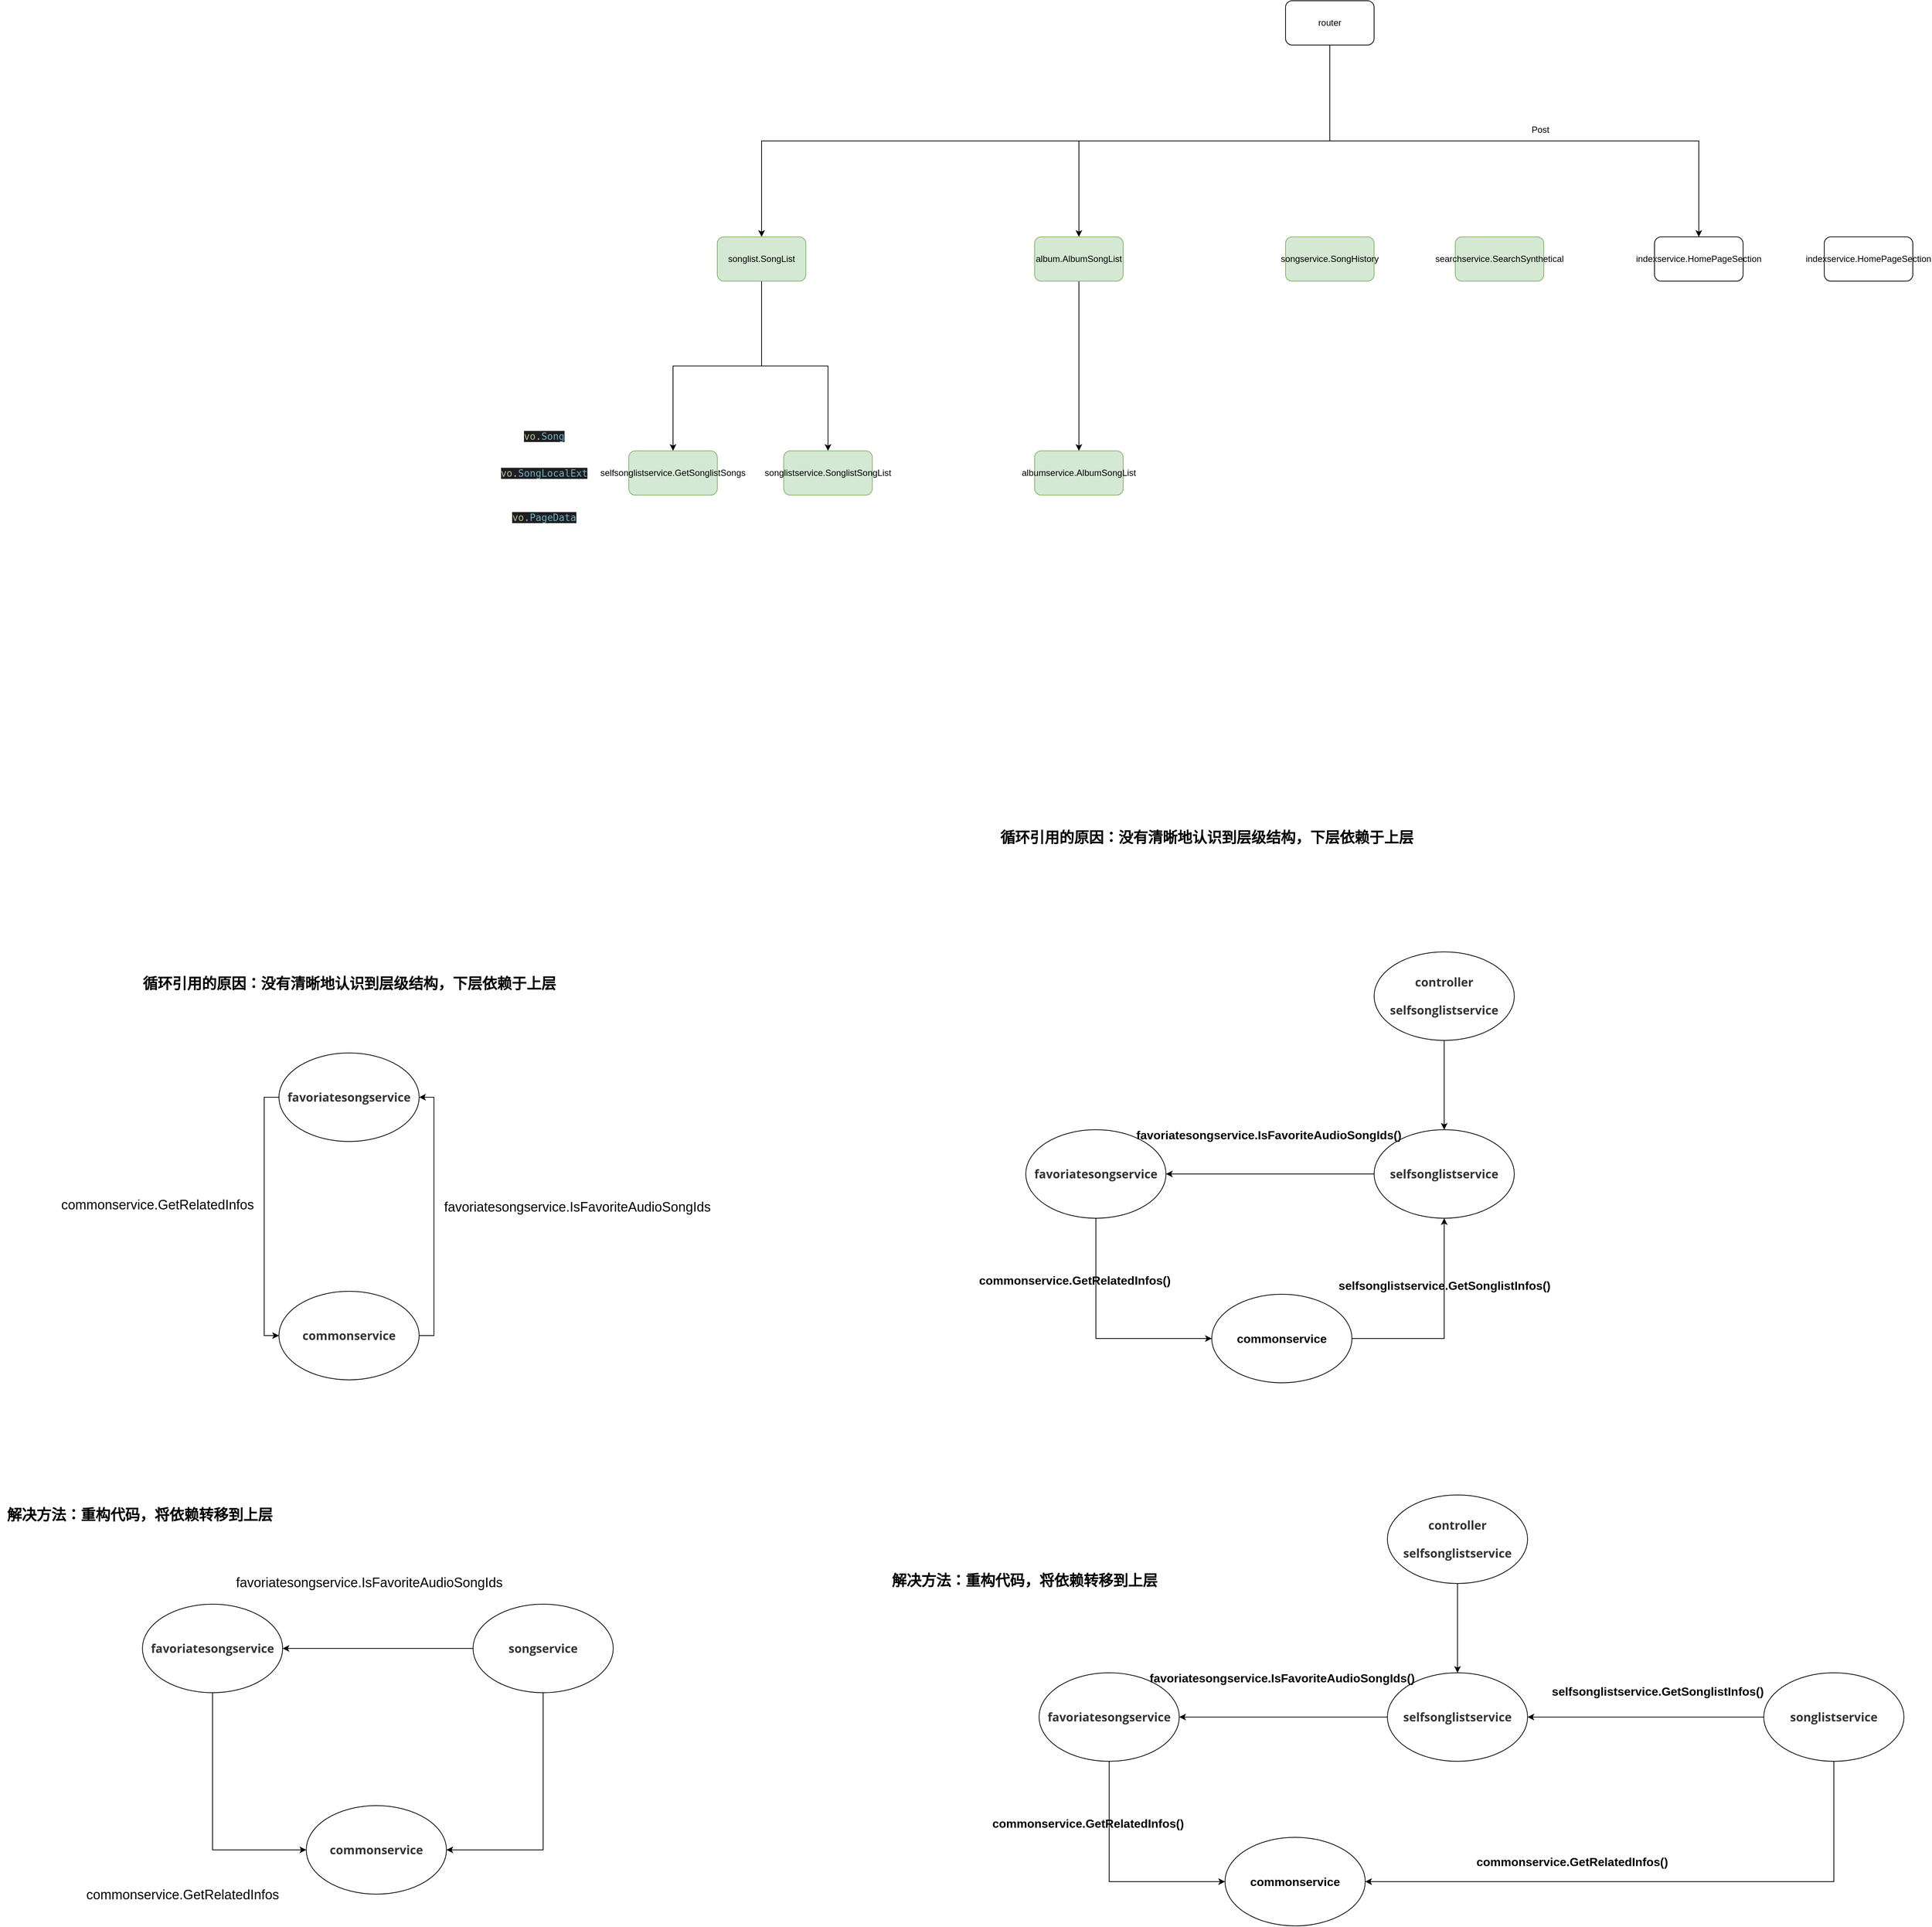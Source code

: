<mxfile version="24.4.7" type="device">
  <diagram name="第 1 页" id="EZfYZaEPvz0yNRW0LiYl">
    <mxGraphModel dx="4457" dy="1595" grid="0" gridSize="10" guides="1" tooltips="1" connect="1" arrows="1" fold="1" page="0" pageScale="1" pageWidth="827" pageHeight="1169" math="0" shadow="0">
      <root>
        <mxCell id="0" />
        <mxCell id="1" parent="0" />
        <mxCell id="F_v_zHEDnyoKxbIlZ8uZ-3" style="edgeStyle=orthogonalEdgeStyle;rounded=0;orthogonalLoop=1;jettySize=auto;html=1;exitX=0.5;exitY=1;exitDx=0;exitDy=0;" parent="1" source="F_v_zHEDnyoKxbIlZ8uZ-1" target="F_v_zHEDnyoKxbIlZ8uZ-2" edge="1">
          <mxGeometry relative="1" as="geometry" />
        </mxCell>
        <mxCell id="F_v_zHEDnyoKxbIlZ8uZ-17" style="edgeStyle=orthogonalEdgeStyle;rounded=0;orthogonalLoop=1;jettySize=auto;html=1;exitX=0.5;exitY=1;exitDx=0;exitDy=0;" parent="1" source="F_v_zHEDnyoKxbIlZ8uZ-1" target="F_v_zHEDnyoKxbIlZ8uZ-14" edge="1">
          <mxGeometry relative="1" as="geometry" />
        </mxCell>
        <mxCell id="F_v_zHEDnyoKxbIlZ8uZ-22" style="edgeStyle=orthogonalEdgeStyle;rounded=0;orthogonalLoop=1;jettySize=auto;html=1;exitX=0.5;exitY=1;exitDx=0;exitDy=0;" parent="1" source="F_v_zHEDnyoKxbIlZ8uZ-1" target="F_v_zHEDnyoKxbIlZ8uZ-21" edge="1">
          <mxGeometry relative="1" as="geometry" />
        </mxCell>
        <mxCell id="F_v_zHEDnyoKxbIlZ8uZ-1" value="router" style="rounded=1;whiteSpace=wrap;html=1;" parent="1" vertex="1">
          <mxGeometry x="340" y="270" width="120" height="60" as="geometry" />
        </mxCell>
        <mxCell id="F_v_zHEDnyoKxbIlZ8uZ-6" value="" style="edgeStyle=orthogonalEdgeStyle;rounded=0;orthogonalLoop=1;jettySize=auto;html=1;" parent="1" source="F_v_zHEDnyoKxbIlZ8uZ-2" target="F_v_zHEDnyoKxbIlZ8uZ-5" edge="1">
          <mxGeometry relative="1" as="geometry" />
        </mxCell>
        <mxCell id="F_v_zHEDnyoKxbIlZ8uZ-8" style="edgeStyle=orthogonalEdgeStyle;rounded=0;orthogonalLoop=1;jettySize=auto;html=1;exitX=0.5;exitY=1;exitDx=0;exitDy=0;" parent="1" source="F_v_zHEDnyoKxbIlZ8uZ-2" target="F_v_zHEDnyoKxbIlZ8uZ-7" edge="1">
          <mxGeometry relative="1" as="geometry" />
        </mxCell>
        <mxCell id="F_v_zHEDnyoKxbIlZ8uZ-2" value="songlist.SongList" style="rounded=1;whiteSpace=wrap;html=1;fillColor=#d5e8d4;strokeColor=#82b366;" parent="1" vertex="1">
          <mxGeometry x="-430" y="590" width="120" height="60" as="geometry" />
        </mxCell>
        <mxCell id="F_v_zHEDnyoKxbIlZ8uZ-5" value="selfsonglistservice.GetSonglistSongs" style="whiteSpace=wrap;html=1;rounded=1;fillColor=#d5e8d4;strokeColor=#82b366;" parent="1" vertex="1">
          <mxGeometry x="-550" y="880" width="120" height="60" as="geometry" />
        </mxCell>
        <mxCell id="F_v_zHEDnyoKxbIlZ8uZ-7" value="songlistservice.SonglistSongList" style="whiteSpace=wrap;html=1;rounded=1;fillColor=#d5e8d4;strokeColor=#82b366;" parent="1" vertex="1">
          <mxGeometry x="-340" y="880" width="120" height="60" as="geometry" />
        </mxCell>
        <mxCell id="F_v_zHEDnyoKxbIlZ8uZ-11" value="&lt;div style=&quot;background-color:#1e1f22;color:#bcbec4&quot;&gt;&lt;pre style=&quot;font-family:&#39;JetBrains Mono&#39;,monospace;font-size:9.8pt;&quot;&gt;&lt;span style=&quot;color:#afbf7e;&quot;&gt;vo&lt;/span&gt;.&lt;span style=&quot;color:#6fafbd;&quot;&gt;PageData&lt;/span&gt;&lt;/pre&gt;&lt;/div&gt;" style="text;html=1;align=center;verticalAlign=middle;resizable=0;points=[];autosize=1;strokeColor=none;fillColor=none;" parent="1" vertex="1">
          <mxGeometry x="-715" y="940" width="100" height="60" as="geometry" />
        </mxCell>
        <mxCell id="F_v_zHEDnyoKxbIlZ8uZ-12" value="&lt;div style=&quot;background-color:#1e1f22;color:#bcbec4&quot;&gt;&lt;pre style=&quot;font-family:&#39;JetBrains Mono&#39;,monospace;font-size:9.8pt;&quot;&gt;&lt;span style=&quot;color:#afbf7e;&quot;&gt;vo&lt;/span&gt;.&lt;span style=&quot;color:#6fafbd;&quot;&gt;SongLocalExt&lt;/span&gt;&lt;/pre&gt;&lt;/div&gt;" style="text;html=1;align=center;verticalAlign=middle;resizable=0;points=[];autosize=1;strokeColor=none;fillColor=none;" parent="1" vertex="1">
          <mxGeometry x="-730" y="880" width="130" height="60" as="geometry" />
        </mxCell>
        <mxCell id="F_v_zHEDnyoKxbIlZ8uZ-13" value="&lt;div style=&quot;background-color:#1e1f22;color:#bcbec4&quot;&gt;&lt;pre style=&quot;font-family:&#39;JetBrains Mono&#39;,monospace;font-size:9.8pt;&quot;&gt;&lt;span style=&quot;color:#afbf7e;&quot;&gt;vo&lt;/span&gt;.&lt;span style=&quot;color:#6fafbd;&quot;&gt;Song&lt;/span&gt;&lt;/pre&gt;&lt;/div&gt;" style="text;html=1;align=center;verticalAlign=middle;resizable=0;points=[];autosize=1;strokeColor=none;fillColor=none;" parent="1" vertex="1">
          <mxGeometry x="-700" y="830" width="70" height="60" as="geometry" />
        </mxCell>
        <mxCell id="F_v_zHEDnyoKxbIlZ8uZ-16" value="" style="edgeStyle=orthogonalEdgeStyle;rounded=0;orthogonalLoop=1;jettySize=auto;html=1;" parent="1" source="F_v_zHEDnyoKxbIlZ8uZ-14" target="F_v_zHEDnyoKxbIlZ8uZ-15" edge="1">
          <mxGeometry relative="1" as="geometry" />
        </mxCell>
        <mxCell id="F_v_zHEDnyoKxbIlZ8uZ-14" value="album.AlbumSongList" style="rounded=1;whiteSpace=wrap;html=1;fillColor=#d5e8d4;strokeColor=#82b366;" parent="1" vertex="1">
          <mxGeometry y="590" width="120" height="60" as="geometry" />
        </mxCell>
        <mxCell id="F_v_zHEDnyoKxbIlZ8uZ-15" value="albumservice.AlbumSongList" style="rounded=1;whiteSpace=wrap;html=1;fillColor=#d5e8d4;strokeColor=#82b366;" parent="1" vertex="1">
          <mxGeometry y="880" width="120" height="60" as="geometry" />
        </mxCell>
        <mxCell id="F_v_zHEDnyoKxbIlZ8uZ-18" value="songservice.SongHistory" style="rounded=1;whiteSpace=wrap;html=1;fillColor=#d5e8d4;strokeColor=#82b366;" parent="1" vertex="1">
          <mxGeometry x="340" y="590" width="120" height="60" as="geometry" />
        </mxCell>
        <mxCell id="F_v_zHEDnyoKxbIlZ8uZ-19" value="searchservice.SearchSynthetical" style="rounded=1;whiteSpace=wrap;html=1;fillColor=#d5e8d4;strokeColor=#82b366;" parent="1" vertex="1">
          <mxGeometry x="570" y="590" width="120" height="60" as="geometry" />
        </mxCell>
        <mxCell id="F_v_zHEDnyoKxbIlZ8uZ-21" value="indexservice.HomePageSection" style="rounded=1;whiteSpace=wrap;html=1;" parent="1" vertex="1">
          <mxGeometry x="840" y="590" width="120" height="60" as="geometry" />
        </mxCell>
        <mxCell id="F_v_zHEDnyoKxbIlZ8uZ-23" value="Post" style="text;html=1;align=center;verticalAlign=middle;resizable=0;points=[];autosize=1;strokeColor=none;fillColor=none;" parent="1" vertex="1">
          <mxGeometry x="660" y="430" width="50" height="30" as="geometry" />
        </mxCell>
        <mxCell id="F_v_zHEDnyoKxbIlZ8uZ-25" value="indexservice.HomePageSection" style="rounded=1;whiteSpace=wrap;html=1;" parent="1" vertex="1">
          <mxGeometry x="1070" y="590" width="120" height="60" as="geometry" />
        </mxCell>
        <mxCell id="7UqZej8nxBiyiW-9HLtL-21" style="edgeStyle=orthogonalEdgeStyle;rounded=0;orthogonalLoop=1;jettySize=auto;html=1;exitX=0.5;exitY=1;exitDx=0;exitDy=0;entryX=0;entryY=0.5;entryDx=0;entryDy=0;" edge="1" parent="1" source="F_v_zHEDnyoKxbIlZ8uZ-26" target="F_v_zHEDnyoKxbIlZ8uZ-27">
          <mxGeometry relative="1" as="geometry" />
        </mxCell>
        <mxCell id="F_v_zHEDnyoKxbIlZ8uZ-26" value="&lt;strong style=&quot;box-sizing: border-box; color: rgb(51, 51, 51); font-family: &amp;quot;Open Sans&amp;quot;, &amp;quot;Clear Sans&amp;quot;, &amp;quot;Helvetica Neue&amp;quot;, Helvetica, Arial, &amp;quot;Segoe UI Emoji&amp;quot;, sans-serif; font-size: 16px; orphans: 4; text-align: left; white-space-collapse: preserve;&quot;&gt;favoriatesongservice&lt;/strong&gt;" style="ellipse;whiteSpace=wrap;html=1;" parent="1" vertex="1">
          <mxGeometry x="-1209" y="2443" width="190" height="120" as="geometry" />
        </mxCell>
        <mxCell id="F_v_zHEDnyoKxbIlZ8uZ-27" value="&lt;strong style=&quot;box-sizing: border-box; color: rgb(51, 51, 51); font-family: &amp;quot;Open Sans&amp;quot;, &amp;quot;Clear Sans&amp;quot;, &amp;quot;Helvetica Neue&amp;quot;, Helvetica, Arial, &amp;quot;Segoe UI Emoji&amp;quot;, sans-serif; font-size: 16px; orphans: 4; text-align: left; white-space-collapse: preserve;&quot;&gt;commonservice&lt;/strong&gt;" style="ellipse;whiteSpace=wrap;html=1;" parent="1" vertex="1">
          <mxGeometry x="-987" y="2716" width="190" height="120" as="geometry" />
        </mxCell>
        <mxCell id="F_v_zHEDnyoKxbIlZ8uZ-30" value="favoriatesongservice.IsFavoriteAudioSongIds" style="text;html=1;align=center;verticalAlign=middle;resizable=0;points=[];autosize=1;strokeColor=none;fillColor=none;fontSize=18;" parent="1" vertex="1">
          <mxGeometry x="-1092" y="2394" width="380" height="40" as="geometry" />
        </mxCell>
        <mxCell id="F_v_zHEDnyoKxbIlZ8uZ-31" value="commonservice.GetRelatedInfos" style="text;whiteSpace=wrap;html=1;fontSize=18;" parent="1" vertex="1">
          <mxGeometry x="-1287" y="2820" width="310" height="32" as="geometry" />
        </mxCell>
        <mxCell id="7UqZej8nxBiyiW-9HLtL-22" style="edgeStyle=orthogonalEdgeStyle;rounded=0;orthogonalLoop=1;jettySize=auto;html=1;exitX=0;exitY=0.5;exitDx=0;exitDy=0;entryX=1;entryY=0.5;entryDx=0;entryDy=0;" edge="1" parent="1" source="7UqZej8nxBiyiW-9HLtL-1" target="F_v_zHEDnyoKxbIlZ8uZ-26">
          <mxGeometry relative="1" as="geometry" />
        </mxCell>
        <mxCell id="7UqZej8nxBiyiW-9HLtL-31" style="edgeStyle=orthogonalEdgeStyle;rounded=0;orthogonalLoop=1;jettySize=auto;html=1;exitX=0.5;exitY=1;exitDx=0;exitDy=0;entryX=1;entryY=0.5;entryDx=0;entryDy=0;" edge="1" parent="1" source="7UqZej8nxBiyiW-9HLtL-1" target="F_v_zHEDnyoKxbIlZ8uZ-27">
          <mxGeometry relative="1" as="geometry" />
        </mxCell>
        <mxCell id="7UqZej8nxBiyiW-9HLtL-1" value="&lt;strong style=&quot;box-sizing: border-box; color: rgb(51, 51, 51); font-family: &amp;quot;Open Sans&amp;quot;, &amp;quot;Clear Sans&amp;quot;, &amp;quot;Helvetica Neue&amp;quot;, Helvetica, Arial, &amp;quot;Segoe UI Emoji&amp;quot;, sans-serif; font-size: 16px; orphans: 4; text-align: left; white-space-collapse: preserve;&quot;&gt;songservice&lt;/strong&gt;" style="ellipse;whiteSpace=wrap;html=1;" vertex="1" parent="1">
          <mxGeometry x="-761" y="2443" width="190" height="120" as="geometry" />
        </mxCell>
        <mxCell id="7UqZej8nxBiyiW-9HLtL-20" style="edgeStyle=orthogonalEdgeStyle;rounded=0;orthogonalLoop=1;jettySize=auto;html=1;exitX=0;exitY=0.5;exitDx=0;exitDy=0;entryX=0;entryY=0.5;entryDx=0;entryDy=0;" edge="1" parent="1" source="7UqZej8nxBiyiW-9HLtL-6" target="7UqZej8nxBiyiW-9HLtL-7">
          <mxGeometry relative="1" as="geometry" />
        </mxCell>
        <mxCell id="7UqZej8nxBiyiW-9HLtL-6" value="&lt;strong style=&quot;box-sizing: border-box; color: rgb(51, 51, 51); font-family: &amp;quot;Open Sans&amp;quot;, &amp;quot;Clear Sans&amp;quot;, &amp;quot;Helvetica Neue&amp;quot;, Helvetica, Arial, &amp;quot;Segoe UI Emoji&amp;quot;, sans-serif; font-size: 16px; orphans: 4; text-align: left; white-space-collapse: preserve;&quot;&gt;favoriatesongservice&lt;/strong&gt;" style="ellipse;whiteSpace=wrap;html=1;" vertex="1" parent="1">
          <mxGeometry x="-1024" y="1696" width="190" height="120" as="geometry" />
        </mxCell>
        <mxCell id="7UqZej8nxBiyiW-9HLtL-19" style="edgeStyle=orthogonalEdgeStyle;rounded=0;orthogonalLoop=1;jettySize=auto;html=1;exitX=1;exitY=0.5;exitDx=0;exitDy=0;entryX=1;entryY=0.5;entryDx=0;entryDy=0;" edge="1" parent="1" source="7UqZej8nxBiyiW-9HLtL-7" target="7UqZej8nxBiyiW-9HLtL-6">
          <mxGeometry relative="1" as="geometry" />
        </mxCell>
        <mxCell id="7UqZej8nxBiyiW-9HLtL-7" value="&lt;strong style=&quot;box-sizing: border-box; color: rgb(51, 51, 51); font-family: &amp;quot;Open Sans&amp;quot;, &amp;quot;Clear Sans&amp;quot;, &amp;quot;Helvetica Neue&amp;quot;, Helvetica, Arial, &amp;quot;Segoe UI Emoji&amp;quot;, sans-serif; font-size: 16px; orphans: 4; text-align: left; white-space-collapse: preserve;&quot;&gt;commonservice&lt;/strong&gt;" style="ellipse;whiteSpace=wrap;html=1;" vertex="1" parent="1">
          <mxGeometry x="-1024" y="2019" width="190" height="120" as="geometry" />
        </mxCell>
        <mxCell id="7UqZej8nxBiyiW-9HLtL-8" value="commonservice.GetRelatedInfos" style="text;whiteSpace=wrap;html=1;fontSize=18;" vertex="1" parent="1">
          <mxGeometry x="-1321" y="1885" width="268" height="33" as="geometry" />
        </mxCell>
        <mxCell id="7UqZej8nxBiyiW-9HLtL-11" value="favoriatesongservice.IsFavoriteAudioSongIds" style="text;html=1;align=center;verticalAlign=middle;resizable=0;points=[];autosize=1;strokeColor=none;fillColor=none;fontSize=18;" vertex="1" parent="1">
          <mxGeometry x="-810" y="1885" width="380" height="40" as="geometry" />
        </mxCell>
        <mxCell id="7UqZej8nxBiyiW-9HLtL-13" value="解决方法：重构代码，将依赖转移到上层" style="text;html=1;align=center;verticalAlign=middle;resizable=0;points=[];autosize=1;strokeColor=none;fillColor=none;fontSize=20;fontStyle=1" vertex="1" parent="1">
          <mxGeometry x="-1402" y="2303" width="378" height="36" as="geometry" />
        </mxCell>
        <mxCell id="7UqZej8nxBiyiW-9HLtL-24" style="edgeStyle=orthogonalEdgeStyle;rounded=0;orthogonalLoop=1;jettySize=auto;html=1;exitX=0;exitY=0.5;exitDx=0;exitDy=0;" edge="1" parent="1" source="7UqZej8nxBiyiW-9HLtL-15" target="7UqZej8nxBiyiW-9HLtL-16">
          <mxGeometry relative="1" as="geometry" />
        </mxCell>
        <mxCell id="7UqZej8nxBiyiW-9HLtL-15" value="&lt;div style=&quot;orphans: 4; text-align: left;&quot;&gt;&lt;span style=&quot;background-color: initial; font-size: 16px; white-space-collapse: preserve;&quot;&gt;&lt;font face=&quot;Open Sans, Clear Sans, Helvetica Neue, Helvetica, Arial, Segoe UI Emoji, sans-serif&quot; color=&quot;#333333&quot;&gt;&lt;b&gt;selfsonglistservice&lt;/b&gt;&lt;/font&gt;&lt;/span&gt;&lt;/div&gt;" style="ellipse;whiteSpace=wrap;html=1;" vertex="1" parent="1">
          <mxGeometry x="460" y="1800" width="190" height="120" as="geometry" />
        </mxCell>
        <mxCell id="7UqZej8nxBiyiW-9HLtL-23" style="edgeStyle=orthogonalEdgeStyle;rounded=0;orthogonalLoop=1;jettySize=auto;html=1;exitX=0.5;exitY=1;exitDx=0;exitDy=0;entryX=0;entryY=0.5;entryDx=0;entryDy=0;" edge="1" parent="1" source="7UqZej8nxBiyiW-9HLtL-16" target="7UqZej8nxBiyiW-9HLtL-18">
          <mxGeometry relative="1" as="geometry" />
        </mxCell>
        <mxCell id="7UqZej8nxBiyiW-9HLtL-16" value="&lt;div style=&quot;orphans: 4; text-align: left;&quot;&gt;&lt;strong style=&quot;white-space-collapse: preserve; box-sizing: border-box; color: rgb(51, 51, 51); font-family: &amp;quot;Open Sans&amp;quot;, &amp;quot;Clear Sans&amp;quot;, &amp;quot;Helvetica Neue&amp;quot;, Helvetica, Arial, &amp;quot;Segoe UI Emoji&amp;quot;, sans-serif; font-size: 16px;&quot;&gt;favoriatesongservice&lt;/strong&gt;&lt;br&gt;&lt;/div&gt;" style="ellipse;whiteSpace=wrap;html=1;" vertex="1" parent="1">
          <mxGeometry x="-12" y="1800" width="190" height="120" as="geometry" />
        </mxCell>
        <mxCell id="7UqZej8nxBiyiW-9HLtL-25" style="edgeStyle=orthogonalEdgeStyle;rounded=0;orthogonalLoop=1;jettySize=auto;html=1;exitX=1;exitY=0.5;exitDx=0;exitDy=0;" edge="1" parent="1" source="7UqZej8nxBiyiW-9HLtL-18" target="7UqZej8nxBiyiW-9HLtL-15">
          <mxGeometry relative="1" as="geometry" />
        </mxCell>
        <mxCell id="7UqZej8nxBiyiW-9HLtL-18" value="&lt;font style=&quot;font-size: 16px;&quot;&gt;&lt;b style=&quot;&quot;&gt;commonservice&lt;/b&gt;&lt;/font&gt;" style="ellipse;whiteSpace=wrap;html=1;" vertex="1" parent="1">
          <mxGeometry x="240" y="2023" width="190" height="120" as="geometry" />
        </mxCell>
        <mxCell id="7UqZej8nxBiyiW-9HLtL-26" value="selfsonglistservice.GetSonglistInfos()" style="text;html=1;align=center;verticalAlign=middle;resizable=0;points=[];autosize=1;strokeColor=none;fillColor=none;fontSize=16;fontStyle=1" vertex="1" parent="1">
          <mxGeometry x="415" y="1995" width="280" height="31" as="geometry" />
        </mxCell>
        <mxCell id="7UqZej8nxBiyiW-9HLtL-27" value="commonservice.GetRelatedInfos()" style="text;html=1;align=center;verticalAlign=middle;resizable=0;points=[];autosize=1;strokeColor=none;fillColor=none;fontSize=16;fontStyle=1" vertex="1" parent="1">
          <mxGeometry x="-77" y="1988" width="261" height="31" as="geometry" />
        </mxCell>
        <mxCell id="7UqZej8nxBiyiW-9HLtL-28" value="favoriatesongservice.IsFavoriteAudioSongIds()" style="text;html=1;align=center;verticalAlign=middle;resizable=0;points=[];autosize=1;strokeColor=none;fillColor=none;fontSize=16;fontStyle=1" vertex="1" parent="1">
          <mxGeometry x="142" y="1791" width="350" height="31" as="geometry" />
        </mxCell>
        <mxCell id="7UqZej8nxBiyiW-9HLtL-32" style="edgeStyle=orthogonalEdgeStyle;rounded=0;orthogonalLoop=1;jettySize=auto;html=1;exitX=0.5;exitY=1;exitDx=0;exitDy=0;" edge="1" parent="1" source="7UqZej8nxBiyiW-9HLtL-30" target="7UqZej8nxBiyiW-9HLtL-15">
          <mxGeometry relative="1" as="geometry" />
        </mxCell>
        <mxCell id="7UqZej8nxBiyiW-9HLtL-30" value="&lt;div style=&quot;orphans: 4;&quot;&gt;&lt;span style=&quot;background-color: initial; font-size: 16px; white-space-collapse: preserve;&quot;&gt;&lt;font face=&quot;Open Sans, Clear Sans, Helvetica Neue, Helvetica, Arial, Segoe UI Emoji, sans-serif&quot; color=&quot;#333333&quot;&gt;&lt;b&gt;controller&lt;/b&gt;&lt;/font&gt;&lt;/span&gt;&lt;/div&gt;&lt;div style=&quot;orphans: 4;&quot;&gt;&lt;span style=&quot;background-color: initial; font-size: 16px; white-space-collapse: preserve;&quot;&gt;&lt;font face=&quot;Open Sans, Clear Sans, Helvetica Neue, Helvetica, Arial, Segoe UI Emoji, sans-serif&quot; color=&quot;#333333&quot;&gt;&lt;b&gt;&lt;br&gt;&lt;/b&gt;&lt;/font&gt;&lt;/span&gt;&lt;/div&gt;&lt;div style=&quot;orphans: 4;&quot;&gt;&lt;span style=&quot;background-color: initial; font-size: 16px; white-space-collapse: preserve;&quot;&gt;&lt;font face=&quot;Open Sans, Clear Sans, Helvetica Neue, Helvetica, Arial, Segoe UI Emoji, sans-serif&quot; color=&quot;#333333&quot;&gt;&lt;b&gt;selfsonglistservice&lt;/b&gt;&lt;/font&gt;&lt;/span&gt;&lt;/div&gt;" style="ellipse;whiteSpace=wrap;html=1;align=center;" vertex="1" parent="1">
          <mxGeometry x="460" y="1559" width="190" height="120" as="geometry" />
        </mxCell>
        <mxCell id="7UqZej8nxBiyiW-9HLtL-38" value="循环引用的原因：没有清晰地认识到层级结构，下层依赖于上层" style="text;html=1;align=center;verticalAlign=middle;resizable=0;points=[];autosize=1;strokeColor=none;fillColor=none;fontSize=20;fontStyle=1" vertex="1" parent="1">
          <mxGeometry x="-1218" y="1583" width="578" height="36" as="geometry" />
        </mxCell>
        <mxCell id="7UqZej8nxBiyiW-9HLtL-39" style="edgeStyle=orthogonalEdgeStyle;rounded=0;orthogonalLoop=1;jettySize=auto;html=1;exitX=0;exitY=0.5;exitDx=0;exitDy=0;" edge="1" parent="1" source="7UqZej8nxBiyiW-9HLtL-40" target="7UqZej8nxBiyiW-9HLtL-42">
          <mxGeometry relative="1" as="geometry" />
        </mxCell>
        <mxCell id="7UqZej8nxBiyiW-9HLtL-40" value="&lt;div style=&quot;orphans: 4; text-align: left;&quot;&gt;&lt;span style=&quot;background-color: initial; font-size: 16px; white-space-collapse: preserve;&quot;&gt;&lt;font face=&quot;Open Sans, Clear Sans, Helvetica Neue, Helvetica, Arial, Segoe UI Emoji, sans-serif&quot; color=&quot;#333333&quot;&gt;&lt;b&gt;selfsonglistservice&lt;/b&gt;&lt;/font&gt;&lt;/span&gt;&lt;/div&gt;" style="ellipse;whiteSpace=wrap;html=1;" vertex="1" parent="1">
          <mxGeometry x="478" y="2536" width="190" height="120" as="geometry" />
        </mxCell>
        <mxCell id="7UqZej8nxBiyiW-9HLtL-41" style="edgeStyle=orthogonalEdgeStyle;rounded=0;orthogonalLoop=1;jettySize=auto;html=1;exitX=0.5;exitY=1;exitDx=0;exitDy=0;entryX=0;entryY=0.5;entryDx=0;entryDy=0;" edge="1" parent="1" source="7UqZej8nxBiyiW-9HLtL-42" target="7UqZej8nxBiyiW-9HLtL-44">
          <mxGeometry relative="1" as="geometry" />
        </mxCell>
        <mxCell id="7UqZej8nxBiyiW-9HLtL-42" value="&lt;div style=&quot;orphans: 4; text-align: left;&quot;&gt;&lt;strong style=&quot;white-space-collapse: preserve; box-sizing: border-box; color: rgb(51, 51, 51); font-family: &amp;quot;Open Sans&amp;quot;, &amp;quot;Clear Sans&amp;quot;, &amp;quot;Helvetica Neue&amp;quot;, Helvetica, Arial, &amp;quot;Segoe UI Emoji&amp;quot;, sans-serif; font-size: 16px;&quot;&gt;favoriatesongservice&lt;/strong&gt;&lt;br&gt;&lt;/div&gt;" style="ellipse;whiteSpace=wrap;html=1;" vertex="1" parent="1">
          <mxGeometry x="6" y="2536" width="190" height="120" as="geometry" />
        </mxCell>
        <mxCell id="7UqZej8nxBiyiW-9HLtL-44" value="&lt;font style=&quot;font-size: 16px;&quot;&gt;&lt;b style=&quot;&quot;&gt;commonservice&lt;/b&gt;&lt;/font&gt;" style="ellipse;whiteSpace=wrap;html=1;" vertex="1" parent="1">
          <mxGeometry x="258" y="2759" width="190" height="120" as="geometry" />
        </mxCell>
        <mxCell id="7UqZej8nxBiyiW-9HLtL-45" value="selfsonglistservice.GetSonglistInfos()" style="text;html=1;align=center;verticalAlign=middle;resizable=0;points=[];autosize=1;strokeColor=none;fillColor=none;fontSize=16;fontStyle=1" vertex="1" parent="1">
          <mxGeometry x="704" y="2545" width="280" height="31" as="geometry" />
        </mxCell>
        <mxCell id="7UqZej8nxBiyiW-9HLtL-46" value="commonservice.GetRelatedInfos()" style="text;html=1;align=center;verticalAlign=middle;resizable=0;points=[];autosize=1;strokeColor=none;fillColor=none;fontSize=16;fontStyle=1" vertex="1" parent="1">
          <mxGeometry x="-59" y="2724" width="261" height="31" as="geometry" />
        </mxCell>
        <mxCell id="7UqZej8nxBiyiW-9HLtL-47" value="favoriatesongservice.IsFavoriteAudioSongIds()" style="text;html=1;align=center;verticalAlign=middle;resizable=0;points=[];autosize=1;strokeColor=none;fillColor=none;fontSize=16;fontStyle=1" vertex="1" parent="1">
          <mxGeometry x="160" y="2527" width="350" height="31" as="geometry" />
        </mxCell>
        <mxCell id="7UqZej8nxBiyiW-9HLtL-48" value="解决方法：重构代码，将依赖转移到上层" style="text;html=1;align=center;verticalAlign=middle;resizable=0;points=[];autosize=1;strokeColor=none;fillColor=none;fontSize=20;fontStyle=1" vertex="1" parent="1">
          <mxGeometry x="-203" y="2392" width="378" height="36" as="geometry" />
        </mxCell>
        <mxCell id="7UqZej8nxBiyiW-9HLtL-49" style="edgeStyle=orthogonalEdgeStyle;rounded=0;orthogonalLoop=1;jettySize=auto;html=1;exitX=0.5;exitY=1;exitDx=0;exitDy=0;" edge="1" parent="1" source="7UqZej8nxBiyiW-9HLtL-50" target="7UqZej8nxBiyiW-9HLtL-40">
          <mxGeometry relative="1" as="geometry" />
        </mxCell>
        <mxCell id="7UqZej8nxBiyiW-9HLtL-50" value="&lt;div style=&quot;orphans: 4;&quot;&gt;&lt;span style=&quot;background-color: initial; font-size: 16px; white-space-collapse: preserve;&quot;&gt;&lt;font face=&quot;Open Sans, Clear Sans, Helvetica Neue, Helvetica, Arial, Segoe UI Emoji, sans-serif&quot; color=&quot;#333333&quot;&gt;&lt;b&gt;controller&lt;/b&gt;&lt;/font&gt;&lt;/span&gt;&lt;/div&gt;&lt;div style=&quot;orphans: 4;&quot;&gt;&lt;span style=&quot;background-color: initial; font-size: 16px; white-space-collapse: preserve;&quot;&gt;&lt;font face=&quot;Open Sans, Clear Sans, Helvetica Neue, Helvetica, Arial, Segoe UI Emoji, sans-serif&quot; color=&quot;#333333&quot;&gt;&lt;b&gt;&lt;br&gt;&lt;/b&gt;&lt;/font&gt;&lt;/span&gt;&lt;/div&gt;&lt;div style=&quot;orphans: 4;&quot;&gt;&lt;span style=&quot;background-color: initial; font-size: 16px; white-space-collapse: preserve;&quot;&gt;&lt;font face=&quot;Open Sans, Clear Sans, Helvetica Neue, Helvetica, Arial, Segoe UI Emoji, sans-serif&quot; color=&quot;#333333&quot;&gt;&lt;b&gt;selfsonglistservice&lt;/b&gt;&lt;/font&gt;&lt;/span&gt;&lt;/div&gt;" style="ellipse;whiteSpace=wrap;html=1;align=center;" vertex="1" parent="1">
          <mxGeometry x="478" y="2295" width="190" height="120" as="geometry" />
        </mxCell>
        <mxCell id="7UqZej8nxBiyiW-9HLtL-52" style="edgeStyle=orthogonalEdgeStyle;rounded=0;orthogonalLoop=1;jettySize=auto;html=1;exitX=0;exitY=0.5;exitDx=0;exitDy=0;entryX=1;entryY=0.5;entryDx=0;entryDy=0;" edge="1" parent="1" source="7UqZej8nxBiyiW-9HLtL-51" target="7UqZej8nxBiyiW-9HLtL-40">
          <mxGeometry relative="1" as="geometry" />
        </mxCell>
        <mxCell id="7UqZej8nxBiyiW-9HLtL-53" style="edgeStyle=orthogonalEdgeStyle;rounded=0;orthogonalLoop=1;jettySize=auto;html=1;exitX=0.5;exitY=1;exitDx=0;exitDy=0;entryX=1;entryY=0.5;entryDx=0;entryDy=0;" edge="1" parent="1" source="7UqZej8nxBiyiW-9HLtL-51" target="7UqZej8nxBiyiW-9HLtL-44">
          <mxGeometry relative="1" as="geometry" />
        </mxCell>
        <mxCell id="7UqZej8nxBiyiW-9HLtL-51" value="&lt;div style=&quot;orphans: 4; text-align: left;&quot;&gt;&lt;span style=&quot;background-color: initial; font-size: 16px; white-space-collapse: preserve;&quot;&gt;&lt;font face=&quot;Open Sans, Clear Sans, Helvetica Neue, Helvetica, Arial, Segoe UI Emoji, sans-serif&quot; color=&quot;#333333&quot;&gt;&lt;b&gt;songlistservice&lt;/b&gt;&lt;/font&gt;&lt;/span&gt;&lt;/div&gt;" style="ellipse;whiteSpace=wrap;html=1;" vertex="1" parent="1">
          <mxGeometry x="988" y="2536" width="190" height="120" as="geometry" />
        </mxCell>
        <mxCell id="7UqZej8nxBiyiW-9HLtL-54" value="commonservice.GetRelatedInfos()" style="text;html=1;align=center;verticalAlign=middle;resizable=0;points=[];autosize=1;strokeColor=none;fillColor=none;fontSize=16;fontStyle=1" vertex="1" parent="1">
          <mxGeometry x="597" y="2776" width="261" height="31" as="geometry" />
        </mxCell>
        <mxCell id="7UqZej8nxBiyiW-9HLtL-55" value="循环引用的原因：没有清晰地认识到层级结构，下层依赖于上层" style="text;html=1;align=center;verticalAlign=middle;resizable=0;points=[];autosize=1;strokeColor=none;fillColor=none;fontSize=20;fontStyle=1" vertex="1" parent="1">
          <mxGeometry x="-56" y="1385" width="578" height="36" as="geometry" />
        </mxCell>
      </root>
    </mxGraphModel>
  </diagram>
</mxfile>
